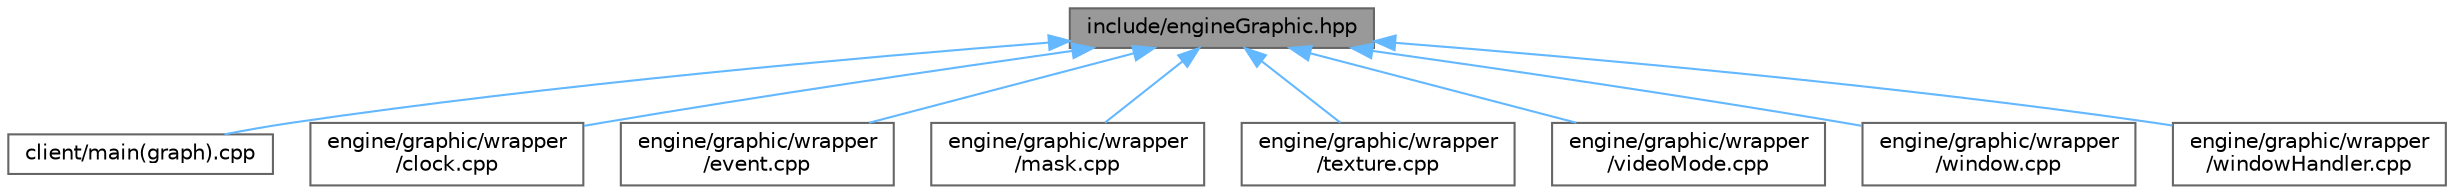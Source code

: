 digraph "include/engineGraphic.hpp"
{
 // LATEX_PDF_SIZE
  bgcolor="transparent";
  edge [fontname=Helvetica,fontsize=10,labelfontname=Helvetica,labelfontsize=10];
  node [fontname=Helvetica,fontsize=10,shape=box,height=0.2,width=0.4];
  Node1 [label="include/engineGraphic.hpp",height=0.2,width=0.4,color="gray40", fillcolor="grey60", style="filled", fontcolor="black",tooltip=" "];
  Node1 -> Node2 [dir="back",color="steelblue1",style="solid"];
  Node2 [label="client/main(graph).cpp",height=0.2,width=0.4,color="grey40", fillcolor="white", style="filled",URL="$main_07graph_08_8cpp.html",tooltip=" "];
  Node1 -> Node3 [dir="back",color="steelblue1",style="solid"];
  Node3 [label="engine/graphic/wrapper\l/clock.cpp",height=0.2,width=0.4,color="grey40", fillcolor="white", style="filled",URL="$clock_8cpp.html",tooltip=" "];
  Node1 -> Node4 [dir="back",color="steelblue1",style="solid"];
  Node4 [label="engine/graphic/wrapper\l/event.cpp",height=0.2,width=0.4,color="grey40", fillcolor="white", style="filled",URL="$event_8cpp.html",tooltip=" "];
  Node1 -> Node5 [dir="back",color="steelblue1",style="solid"];
  Node5 [label="engine/graphic/wrapper\l/mask.cpp",height=0.2,width=0.4,color="grey40", fillcolor="white", style="filled",URL="$mask_8cpp.html",tooltip=" "];
  Node1 -> Node6 [dir="back",color="steelblue1",style="solid"];
  Node6 [label="engine/graphic/wrapper\l/texture.cpp",height=0.2,width=0.4,color="grey40", fillcolor="white", style="filled",URL="$texture_8cpp.html",tooltip=" "];
  Node1 -> Node7 [dir="back",color="steelblue1",style="solid"];
  Node7 [label="engine/graphic/wrapper\l/videoMode.cpp",height=0.2,width=0.4,color="grey40", fillcolor="white", style="filled",URL="$videoMode_8cpp.html",tooltip=" "];
  Node1 -> Node8 [dir="back",color="steelblue1",style="solid"];
  Node8 [label="engine/graphic/wrapper\l/window.cpp",height=0.2,width=0.4,color="grey40", fillcolor="white", style="filled",URL="$window_8cpp.html",tooltip=" "];
  Node1 -> Node9 [dir="back",color="steelblue1",style="solid"];
  Node9 [label="engine/graphic/wrapper\l/windowHandler.cpp",height=0.2,width=0.4,color="grey40", fillcolor="white", style="filled",URL="$windowHandler_8cpp.html",tooltip=" "];
}
